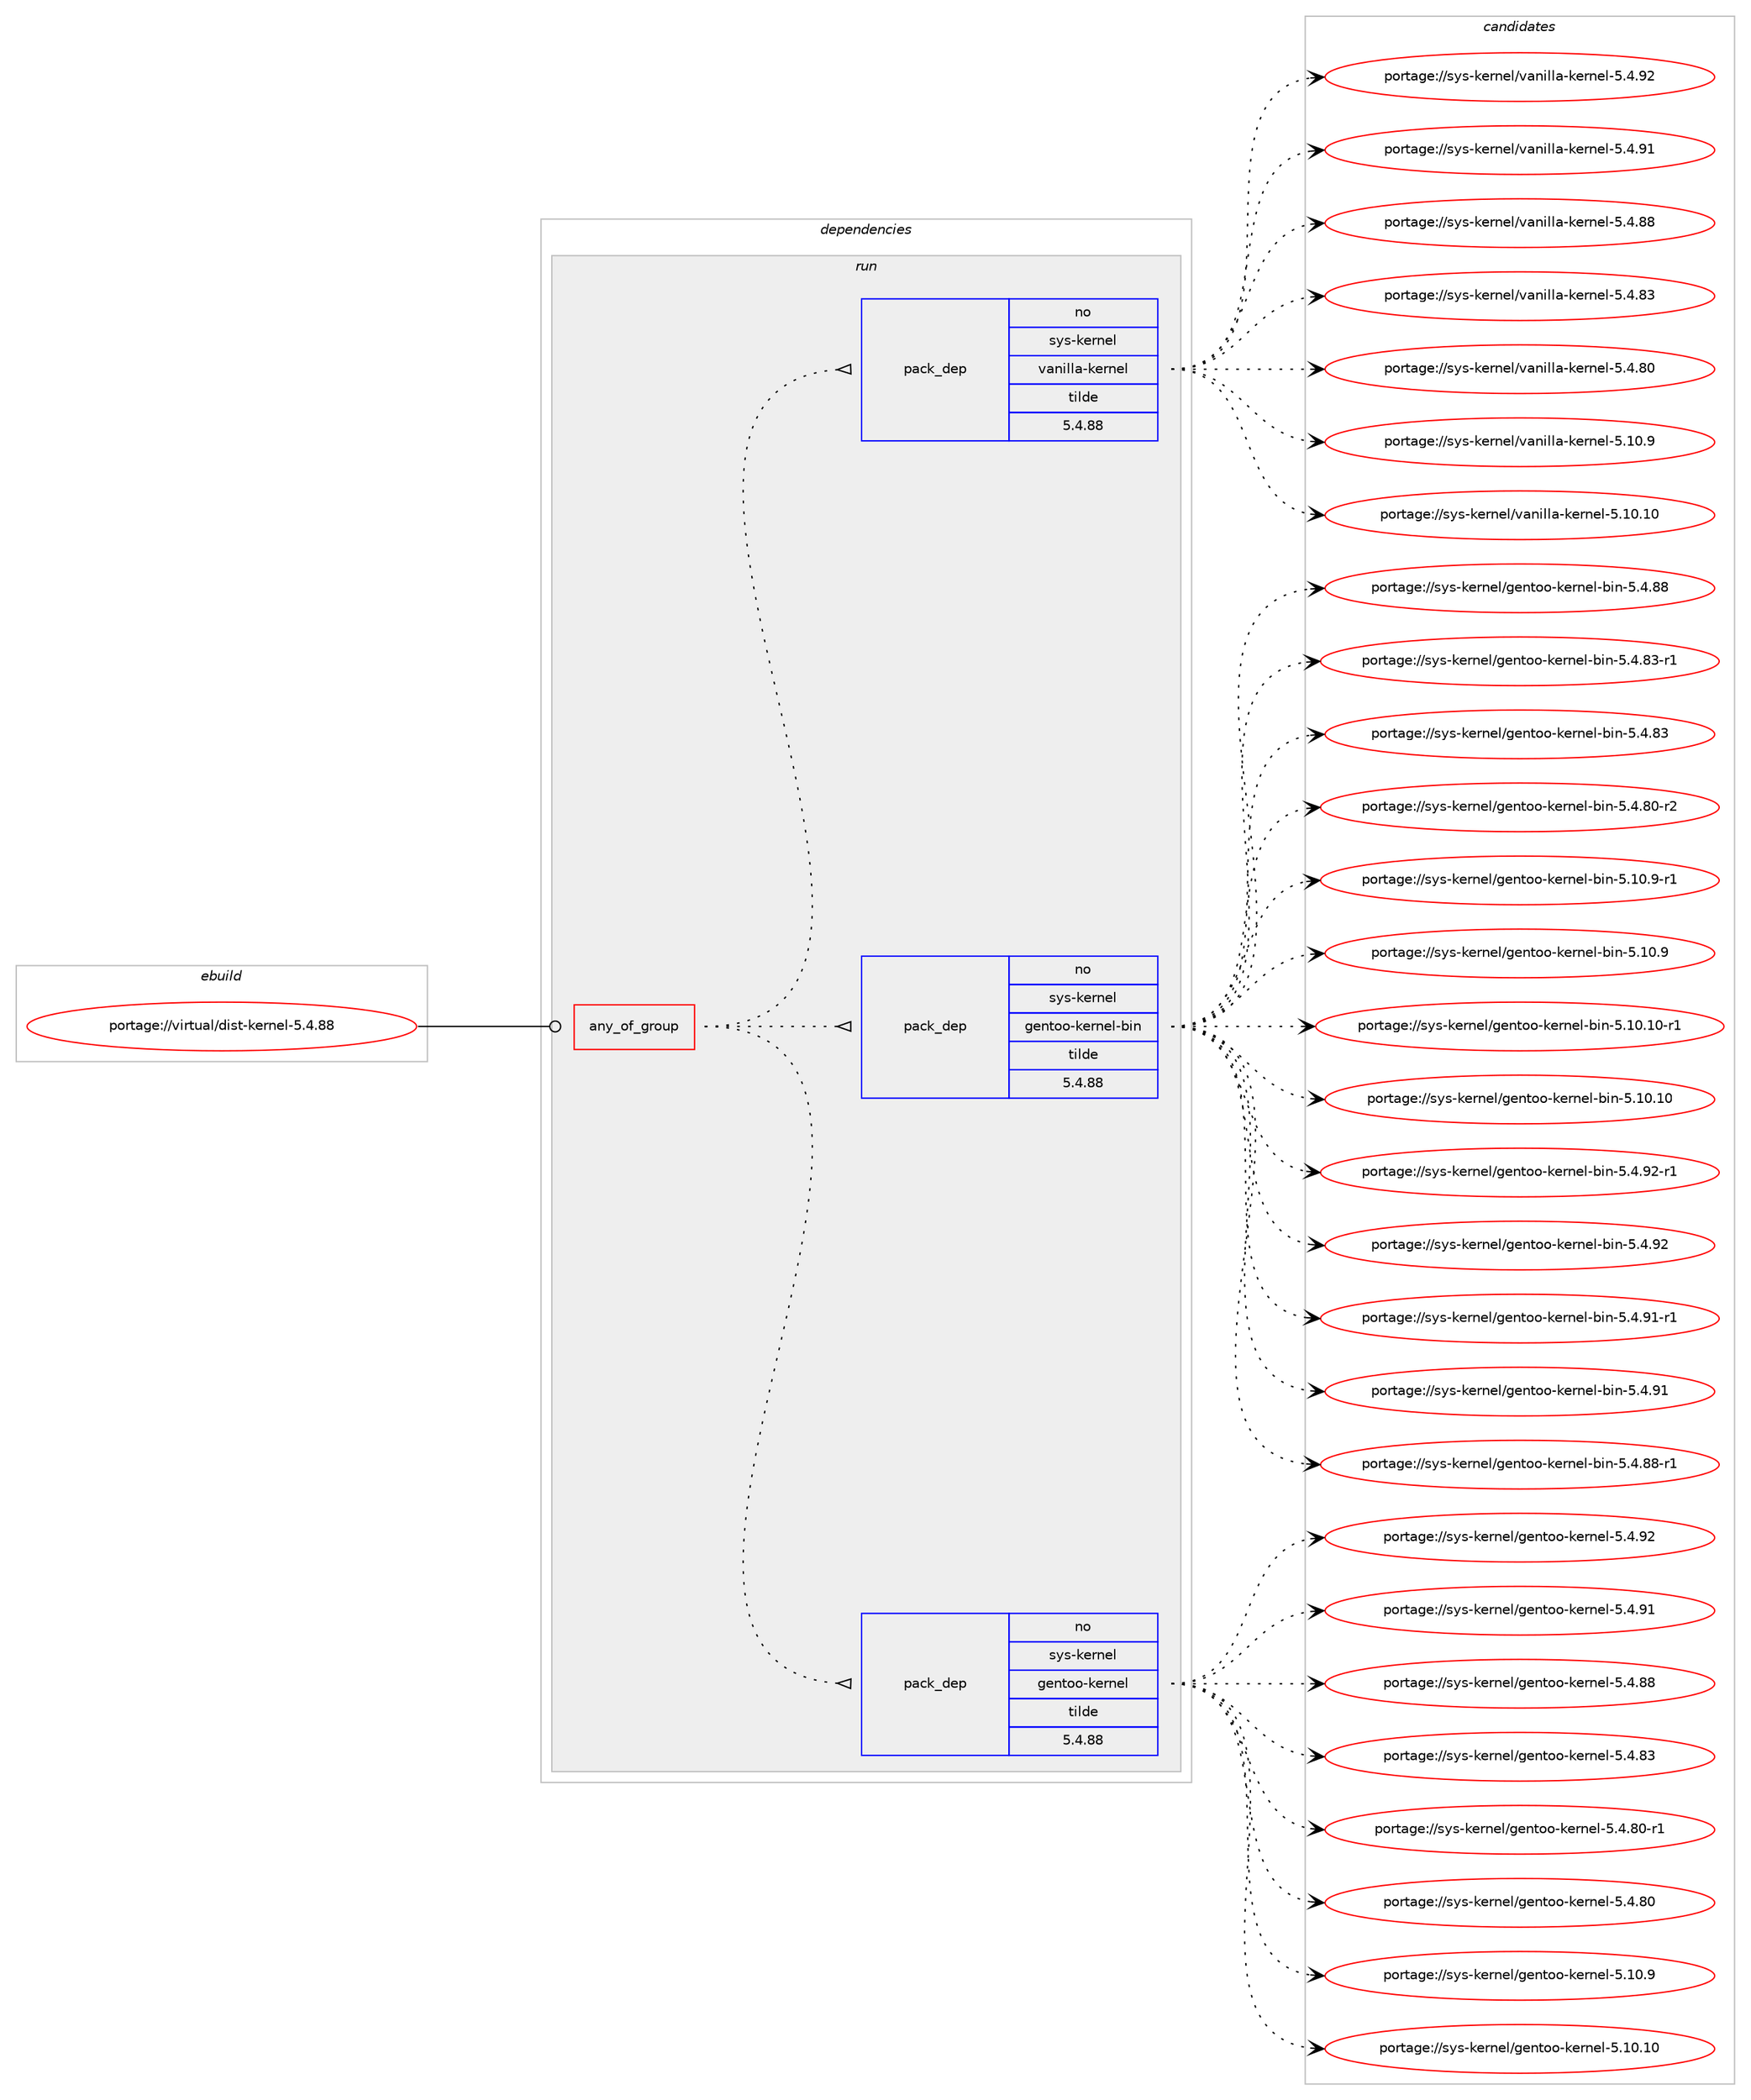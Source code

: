 digraph prolog {

# *************
# Graph options
# *************

newrank=true;
concentrate=true;
compound=true;
graph [rankdir=LR,fontname=Helvetica,fontsize=10,ranksep=1.5];#, ranksep=2.5, nodesep=0.2];
edge  [arrowhead=vee];
node  [fontname=Helvetica,fontsize=10];

# **********
# The ebuild
# **********

subgraph cluster_leftcol {
color=gray;
rank=same;
label=<<i>ebuild</i>>;
id [label="portage://virtual/dist-kernel-5.4.88", color=red, width=4, href="../virtual/dist-kernel-5.4.88.svg"];
}

# ****************
# The dependencies
# ****************

subgraph cluster_midcol {
color=gray;
label=<<i>dependencies</i>>;
subgraph cluster_compile {
fillcolor="#eeeeee";
style=filled;
label=<<i>compile</i>>;
}
subgraph cluster_compileandrun {
fillcolor="#eeeeee";
style=filled;
label=<<i>compile and run</i>>;
}
subgraph cluster_run {
fillcolor="#eeeeee";
style=filled;
label=<<i>run</i>>;
subgraph any14 {
dependency1407 [label=<<TABLE BORDER="0" CELLBORDER="1" CELLSPACING="0" CELLPADDING="4"><TR><TD CELLPADDING="10">any_of_group</TD></TR></TABLE>>, shape=none, color=red];subgraph pack1290 {
dependency1408 [label=<<TABLE BORDER="0" CELLBORDER="1" CELLSPACING="0" CELLPADDING="4" WIDTH="220"><TR><TD ROWSPAN="6" CELLPADDING="30">pack_dep</TD></TR><TR><TD WIDTH="110">no</TD></TR><TR><TD>sys-kernel</TD></TR><TR><TD>gentoo-kernel</TD></TR><TR><TD>tilde</TD></TR><TR><TD>5.4.88</TD></TR></TABLE>>, shape=none, color=blue];
}
dependency1407:e -> dependency1408:w [weight=20,style="dotted",arrowhead="oinv"];
subgraph pack1291 {
dependency1409 [label=<<TABLE BORDER="0" CELLBORDER="1" CELLSPACING="0" CELLPADDING="4" WIDTH="220"><TR><TD ROWSPAN="6" CELLPADDING="30">pack_dep</TD></TR><TR><TD WIDTH="110">no</TD></TR><TR><TD>sys-kernel</TD></TR><TR><TD>gentoo-kernel-bin</TD></TR><TR><TD>tilde</TD></TR><TR><TD>5.4.88</TD></TR></TABLE>>, shape=none, color=blue];
}
dependency1407:e -> dependency1409:w [weight=20,style="dotted",arrowhead="oinv"];
subgraph pack1292 {
dependency1410 [label=<<TABLE BORDER="0" CELLBORDER="1" CELLSPACING="0" CELLPADDING="4" WIDTH="220"><TR><TD ROWSPAN="6" CELLPADDING="30">pack_dep</TD></TR><TR><TD WIDTH="110">no</TD></TR><TR><TD>sys-kernel</TD></TR><TR><TD>vanilla-kernel</TD></TR><TR><TD>tilde</TD></TR><TR><TD>5.4.88</TD></TR></TABLE>>, shape=none, color=blue];
}
dependency1407:e -> dependency1410:w [weight=20,style="dotted",arrowhead="oinv"];
}
id:e -> dependency1407:w [weight=20,style="solid",arrowhead="odot"];
}
}

# **************
# The candidates
# **************

subgraph cluster_choices {
rank=same;
color=gray;
label=<<i>candidates</i>>;

subgraph choice1290 {
color=black;
nodesep=1;
choice11512111545107101114110101108471031011101161111114510710111411010110845534652465750 [label="portage://sys-kernel/gentoo-kernel-5.4.92", color=red, width=4,href="../sys-kernel/gentoo-kernel-5.4.92.svg"];
choice11512111545107101114110101108471031011101161111114510710111411010110845534652465749 [label="portage://sys-kernel/gentoo-kernel-5.4.91", color=red, width=4,href="../sys-kernel/gentoo-kernel-5.4.91.svg"];
choice11512111545107101114110101108471031011101161111114510710111411010110845534652465656 [label="portage://sys-kernel/gentoo-kernel-5.4.88", color=red, width=4,href="../sys-kernel/gentoo-kernel-5.4.88.svg"];
choice11512111545107101114110101108471031011101161111114510710111411010110845534652465651 [label="portage://sys-kernel/gentoo-kernel-5.4.83", color=red, width=4,href="../sys-kernel/gentoo-kernel-5.4.83.svg"];
choice115121115451071011141101011084710310111011611111145107101114110101108455346524656484511449 [label="portage://sys-kernel/gentoo-kernel-5.4.80-r1", color=red, width=4,href="../sys-kernel/gentoo-kernel-5.4.80-r1.svg"];
choice11512111545107101114110101108471031011101161111114510710111411010110845534652465648 [label="portage://sys-kernel/gentoo-kernel-5.4.80", color=red, width=4,href="../sys-kernel/gentoo-kernel-5.4.80.svg"];
choice11512111545107101114110101108471031011101161111114510710111411010110845534649484657 [label="portage://sys-kernel/gentoo-kernel-5.10.9", color=red, width=4,href="../sys-kernel/gentoo-kernel-5.10.9.svg"];
choice1151211154510710111411010110847103101110116111111451071011141101011084553464948464948 [label="portage://sys-kernel/gentoo-kernel-5.10.10", color=red, width=4,href="../sys-kernel/gentoo-kernel-5.10.10.svg"];
dependency1408:e -> choice11512111545107101114110101108471031011101161111114510710111411010110845534652465750:w [style=dotted,weight="100"];
dependency1408:e -> choice11512111545107101114110101108471031011101161111114510710111411010110845534652465749:w [style=dotted,weight="100"];
dependency1408:e -> choice11512111545107101114110101108471031011101161111114510710111411010110845534652465656:w [style=dotted,weight="100"];
dependency1408:e -> choice11512111545107101114110101108471031011101161111114510710111411010110845534652465651:w [style=dotted,weight="100"];
dependency1408:e -> choice115121115451071011141101011084710310111011611111145107101114110101108455346524656484511449:w [style=dotted,weight="100"];
dependency1408:e -> choice11512111545107101114110101108471031011101161111114510710111411010110845534652465648:w [style=dotted,weight="100"];
dependency1408:e -> choice11512111545107101114110101108471031011101161111114510710111411010110845534649484657:w [style=dotted,weight="100"];
dependency1408:e -> choice1151211154510710111411010110847103101110116111111451071011141101011084553464948464948:w [style=dotted,weight="100"];
}
subgraph choice1291 {
color=black;
nodesep=1;
choice1151211154510710111411010110847103101110116111111451071011141101011084598105110455346524657504511449 [label="portage://sys-kernel/gentoo-kernel-bin-5.4.92-r1", color=red, width=4,href="../sys-kernel/gentoo-kernel-bin-5.4.92-r1.svg"];
choice115121115451071011141101011084710310111011611111145107101114110101108459810511045534652465750 [label="portage://sys-kernel/gentoo-kernel-bin-5.4.92", color=red, width=4,href="../sys-kernel/gentoo-kernel-bin-5.4.92.svg"];
choice1151211154510710111411010110847103101110116111111451071011141101011084598105110455346524657494511449 [label="portage://sys-kernel/gentoo-kernel-bin-5.4.91-r1", color=red, width=4,href="../sys-kernel/gentoo-kernel-bin-5.4.91-r1.svg"];
choice115121115451071011141101011084710310111011611111145107101114110101108459810511045534652465749 [label="portage://sys-kernel/gentoo-kernel-bin-5.4.91", color=red, width=4,href="../sys-kernel/gentoo-kernel-bin-5.4.91.svg"];
choice1151211154510710111411010110847103101110116111111451071011141101011084598105110455346524656564511449 [label="portage://sys-kernel/gentoo-kernel-bin-5.4.88-r1", color=red, width=4,href="../sys-kernel/gentoo-kernel-bin-5.4.88-r1.svg"];
choice115121115451071011141101011084710310111011611111145107101114110101108459810511045534652465656 [label="portage://sys-kernel/gentoo-kernel-bin-5.4.88", color=red, width=4,href="../sys-kernel/gentoo-kernel-bin-5.4.88.svg"];
choice1151211154510710111411010110847103101110116111111451071011141101011084598105110455346524656514511449 [label="portage://sys-kernel/gentoo-kernel-bin-5.4.83-r1", color=red, width=4,href="../sys-kernel/gentoo-kernel-bin-5.4.83-r1.svg"];
choice115121115451071011141101011084710310111011611111145107101114110101108459810511045534652465651 [label="portage://sys-kernel/gentoo-kernel-bin-5.4.83", color=red, width=4,href="../sys-kernel/gentoo-kernel-bin-5.4.83.svg"];
choice1151211154510710111411010110847103101110116111111451071011141101011084598105110455346524656484511450 [label="portage://sys-kernel/gentoo-kernel-bin-5.4.80-r2", color=red, width=4,href="../sys-kernel/gentoo-kernel-bin-5.4.80-r2.svg"];
choice1151211154510710111411010110847103101110116111111451071011141101011084598105110455346494846574511449 [label="portage://sys-kernel/gentoo-kernel-bin-5.10.9-r1", color=red, width=4,href="../sys-kernel/gentoo-kernel-bin-5.10.9-r1.svg"];
choice115121115451071011141101011084710310111011611111145107101114110101108459810511045534649484657 [label="portage://sys-kernel/gentoo-kernel-bin-5.10.9", color=red, width=4,href="../sys-kernel/gentoo-kernel-bin-5.10.9.svg"];
choice115121115451071011141101011084710310111011611111145107101114110101108459810511045534649484649484511449 [label="portage://sys-kernel/gentoo-kernel-bin-5.10.10-r1", color=red, width=4,href="../sys-kernel/gentoo-kernel-bin-5.10.10-r1.svg"];
choice11512111545107101114110101108471031011101161111114510710111411010110845981051104553464948464948 [label="portage://sys-kernel/gentoo-kernel-bin-5.10.10", color=red, width=4,href="../sys-kernel/gentoo-kernel-bin-5.10.10.svg"];
dependency1409:e -> choice1151211154510710111411010110847103101110116111111451071011141101011084598105110455346524657504511449:w [style=dotted,weight="100"];
dependency1409:e -> choice115121115451071011141101011084710310111011611111145107101114110101108459810511045534652465750:w [style=dotted,weight="100"];
dependency1409:e -> choice1151211154510710111411010110847103101110116111111451071011141101011084598105110455346524657494511449:w [style=dotted,weight="100"];
dependency1409:e -> choice115121115451071011141101011084710310111011611111145107101114110101108459810511045534652465749:w [style=dotted,weight="100"];
dependency1409:e -> choice1151211154510710111411010110847103101110116111111451071011141101011084598105110455346524656564511449:w [style=dotted,weight="100"];
dependency1409:e -> choice115121115451071011141101011084710310111011611111145107101114110101108459810511045534652465656:w [style=dotted,weight="100"];
dependency1409:e -> choice1151211154510710111411010110847103101110116111111451071011141101011084598105110455346524656514511449:w [style=dotted,weight="100"];
dependency1409:e -> choice115121115451071011141101011084710310111011611111145107101114110101108459810511045534652465651:w [style=dotted,weight="100"];
dependency1409:e -> choice1151211154510710111411010110847103101110116111111451071011141101011084598105110455346524656484511450:w [style=dotted,weight="100"];
dependency1409:e -> choice1151211154510710111411010110847103101110116111111451071011141101011084598105110455346494846574511449:w [style=dotted,weight="100"];
dependency1409:e -> choice115121115451071011141101011084710310111011611111145107101114110101108459810511045534649484657:w [style=dotted,weight="100"];
dependency1409:e -> choice115121115451071011141101011084710310111011611111145107101114110101108459810511045534649484649484511449:w [style=dotted,weight="100"];
dependency1409:e -> choice11512111545107101114110101108471031011101161111114510710111411010110845981051104553464948464948:w [style=dotted,weight="100"];
}
subgraph choice1292 {
color=black;
nodesep=1;
choice115121115451071011141101011084711897110105108108974510710111411010110845534652465750 [label="portage://sys-kernel/vanilla-kernel-5.4.92", color=red, width=4,href="../sys-kernel/vanilla-kernel-5.4.92.svg"];
choice115121115451071011141101011084711897110105108108974510710111411010110845534652465749 [label="portage://sys-kernel/vanilla-kernel-5.4.91", color=red, width=4,href="../sys-kernel/vanilla-kernel-5.4.91.svg"];
choice115121115451071011141101011084711897110105108108974510710111411010110845534652465656 [label="portage://sys-kernel/vanilla-kernel-5.4.88", color=red, width=4,href="../sys-kernel/vanilla-kernel-5.4.88.svg"];
choice115121115451071011141101011084711897110105108108974510710111411010110845534652465651 [label="portage://sys-kernel/vanilla-kernel-5.4.83", color=red, width=4,href="../sys-kernel/vanilla-kernel-5.4.83.svg"];
choice115121115451071011141101011084711897110105108108974510710111411010110845534652465648 [label="portage://sys-kernel/vanilla-kernel-5.4.80", color=red, width=4,href="../sys-kernel/vanilla-kernel-5.4.80.svg"];
choice115121115451071011141101011084711897110105108108974510710111411010110845534649484657 [label="portage://sys-kernel/vanilla-kernel-5.10.9", color=red, width=4,href="../sys-kernel/vanilla-kernel-5.10.9.svg"];
choice11512111545107101114110101108471189711010510810897451071011141101011084553464948464948 [label="portage://sys-kernel/vanilla-kernel-5.10.10", color=red, width=4,href="../sys-kernel/vanilla-kernel-5.10.10.svg"];
dependency1410:e -> choice115121115451071011141101011084711897110105108108974510710111411010110845534652465750:w [style=dotted,weight="100"];
dependency1410:e -> choice115121115451071011141101011084711897110105108108974510710111411010110845534652465749:w [style=dotted,weight="100"];
dependency1410:e -> choice115121115451071011141101011084711897110105108108974510710111411010110845534652465656:w [style=dotted,weight="100"];
dependency1410:e -> choice115121115451071011141101011084711897110105108108974510710111411010110845534652465651:w [style=dotted,weight="100"];
dependency1410:e -> choice115121115451071011141101011084711897110105108108974510710111411010110845534652465648:w [style=dotted,weight="100"];
dependency1410:e -> choice115121115451071011141101011084711897110105108108974510710111411010110845534649484657:w [style=dotted,weight="100"];
dependency1410:e -> choice11512111545107101114110101108471189711010510810897451071011141101011084553464948464948:w [style=dotted,weight="100"];
}
}

}
